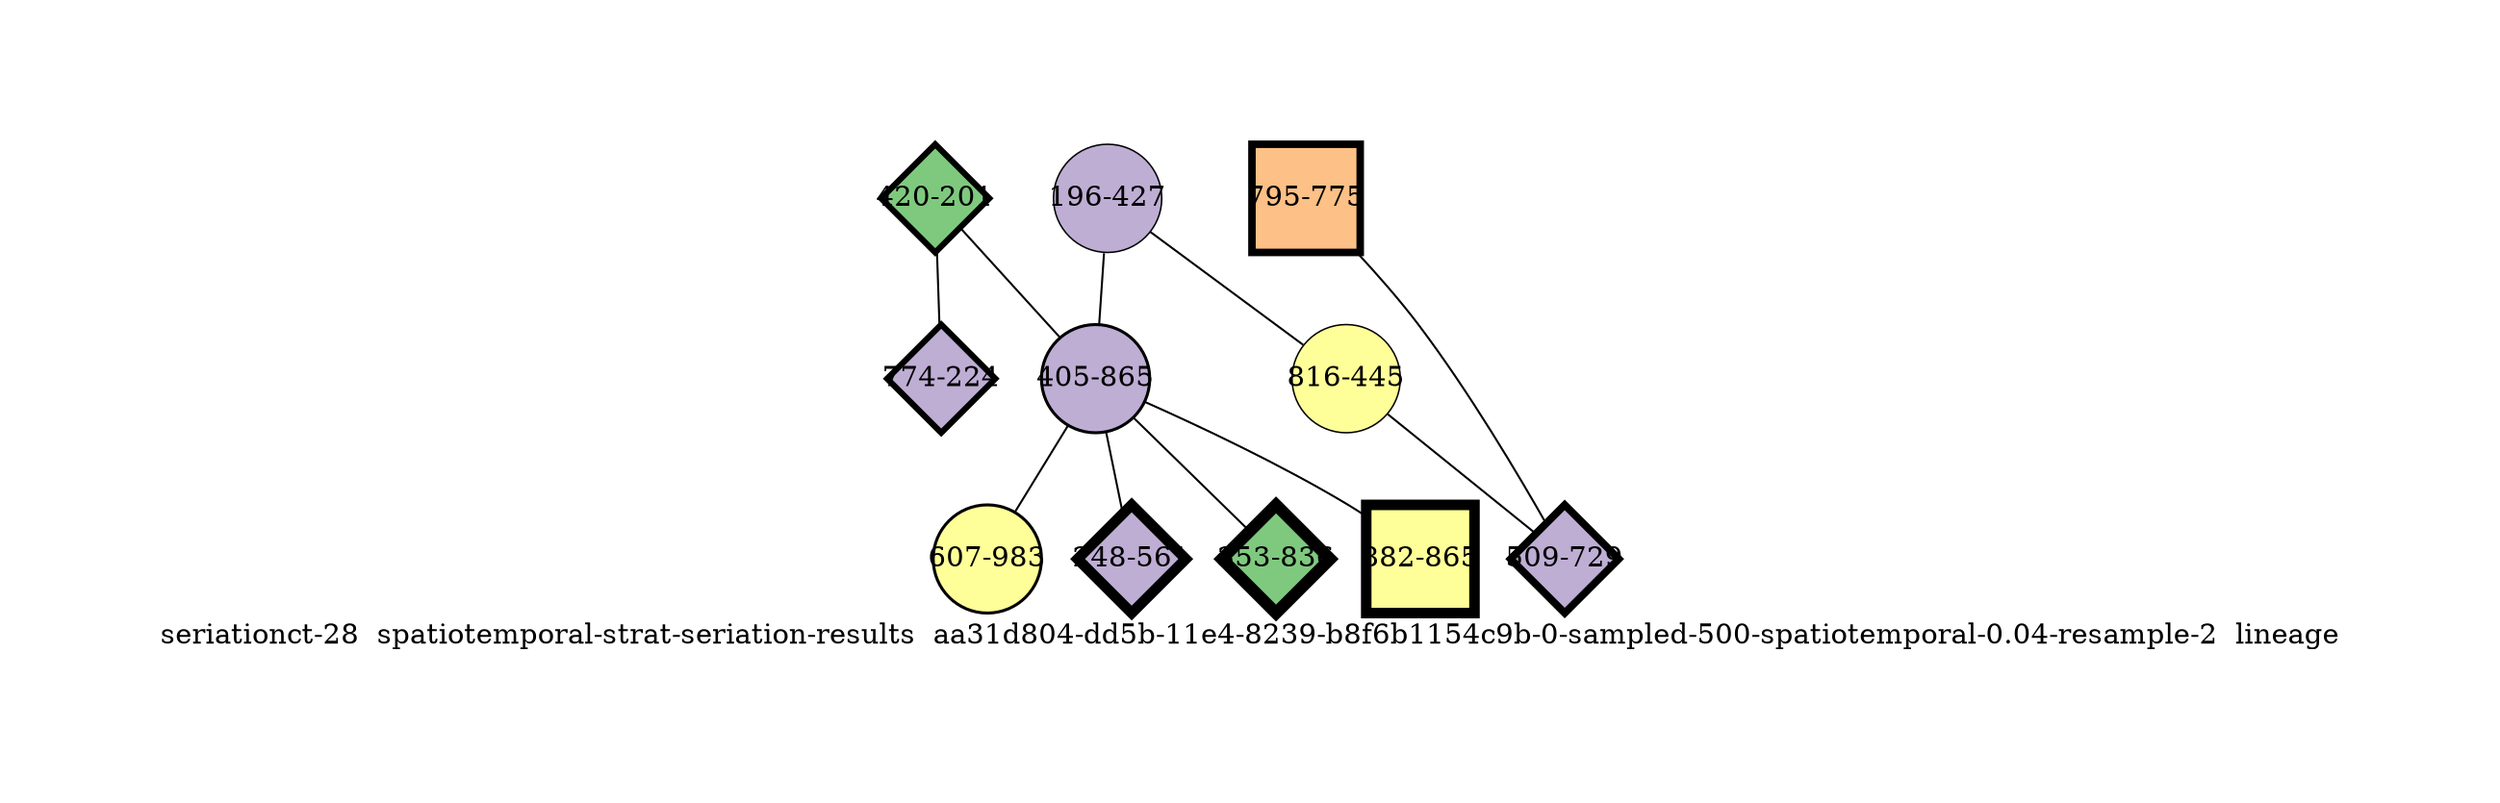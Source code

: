 strict graph "seriationct-28  spatiotemporal-strat-seriation-results  aa31d804-dd5b-11e4-8239-b8f6b1154c9b-0-sampled-500-spatiotemporal-0.04-resample-2  lineage" {
labelloc=b;
ratio=auto;
pad="1.0";
label="seriationct-28  spatiotemporal-strat-seriation-results  aa31d804-dd5b-11e4-8239-b8f6b1154c9b-0-sampled-500-spatiotemporal-0.04-resample-2  lineage";
node [width="0.75", style=filled, fixedsize=true, height="0.75", shape=circle, label=""];
0 [xCoordinate="427.0", appears_in_slice=1, yCoordinate="196.0", colorscheme=accent8, lineage_id=0, short_label="196-427", label="196-427", shape=circle, cluster_id=1, fillcolor=2, size="500.0", id=0, penwidth="0.75"];
1 [xCoordinate="201.0", appears_in_slice=4, yCoordinate="420.0", colorscheme=accent8, lineage_id=2, short_label="420-201", label="420-201", shape=diamond, cluster_id=0, fillcolor=1, size="500.0", id=1, penwidth="3.0"];
2 [xCoordinate="865.0", appears_in_slice=2, yCoordinate="405.0", colorscheme=accent8, lineage_id=0, short_label="405-865", label="405-865", shape=circle, cluster_id=1, fillcolor=2, size="500.0", id=2, penwidth="1.5"];
3 [xCoordinate="983.0", appears_in_slice=2, yCoordinate="607.0", colorscheme=accent8, lineage_id=0, short_label="607-983", label="607-983", shape=circle, cluster_id=3, fillcolor=4, size="500.0", id=3, penwidth="1.5"];
4 [xCoordinate="445.0", appears_in_slice=1, yCoordinate="816.0", colorscheme=accent8, lineage_id=0, short_label="816-445", label="816-445", shape=circle, cluster_id=3, fillcolor=4, size="500.0", id=4, penwidth="0.75"];
5 [xCoordinate="224.0", appears_in_slice=4, yCoordinate="774.0", colorscheme=accent8, lineage_id=2, short_label="774-224", label="774-224", shape=diamond, cluster_id=1, fillcolor=2, size="500.0", id=5, penwidth="3.0"];
6 [xCoordinate="775.0", appears_in_slice=5, yCoordinate="795.0", colorscheme=accent8, lineage_id=1, short_label="795-775", label="795-775", shape=square, cluster_id=2, fillcolor=3, size="500.0", id=6, penwidth="3.75"];
7 [xCoordinate="561.0", appears_in_slice=7, yCoordinate="248.0", colorscheme=accent8, lineage_id=2, short_label="248-561", label="248-561", shape=diamond, cluster_id=1, fillcolor=2, size="500.0", id=7, penwidth="5.25"];
8 [xCoordinate="836.0", appears_in_slice=8, yCoordinate="353.0", colorscheme=accent8, lineage_id=2, short_label="353-836", label="353-836", shape=diamond, cluster_id=0, fillcolor=1, size="500.0", id=8, penwidth="6.0"];
9 [xCoordinate="729.0", appears_in_slice=5, yCoordinate="509.0", colorscheme=accent8, lineage_id=2, short_label="509-729", label="509-729", shape=diamond, cluster_id=1, fillcolor=2, size="500.0", id=9, penwidth="3.75"];
10 [xCoordinate="865.0", appears_in_slice=7, yCoordinate="882.0", colorscheme=accent8, lineage_id=1, short_label="882-865", label="882-865", shape=square, cluster_id=3, fillcolor=4, size="500.0", id=10, penwidth="5.25"];
0 -- 2  [inverseweight="3.22587358808", weight="0.30999354832"];
0 -- 4  [inverseweight="3.5034490917", weight="0.285433004399"];
1 -- 2  [inverseweight="2.72869833716", weight="0.366475101473"];
1 -- 5  [inverseweight="12.1267812518", weight="0.0824621125124"];
2 -- 3  [inverseweight="2.58143824937", weight="0.387380949454"];
2 -- 7  [inverseweight="2.31199195946", weight="0.432527455776"];
2 -- 8  [inverseweight="2.62808685832", weight="0.380504927695"];
2 -- 10  [inverseweight="2.48685441557", weight="0.40211441158"];
4 -- 9  [inverseweight="2.7064615415", weight="0.369486129645"];
6 -- 9  [inverseweight="9.76830831456", weight="0.102371871137"];
}
